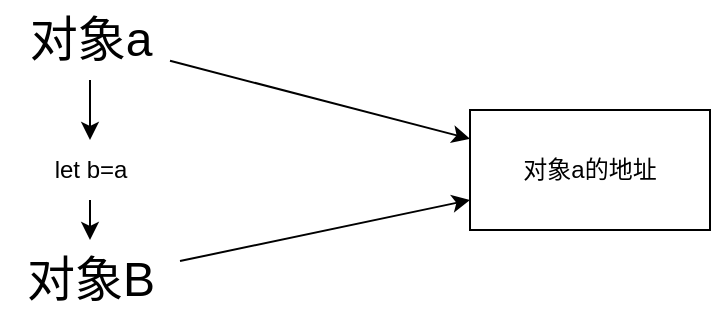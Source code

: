 <mxfile>
    <diagram id="weJuldcWnYw24Q5ZOn_9" name="第 1 页">
        <mxGraphModel dx="1355" dy="389" grid="1" gridSize="10" guides="1" tooltips="1" connect="1" arrows="1" fold="1" page="1" pageScale="1" pageWidth="827" pageHeight="1169" math="0" shadow="0">
            <root>
                <mxCell id="0"/>
                <mxCell id="1" parent="0"/>
                <mxCell id="9" value="" style="edgeStyle=none;html=1;" edge="1" parent="1" source="7" target="8">
                    <mxGeometry relative="1" as="geometry"/>
                </mxCell>
                <mxCell id="11" value="" style="edgeStyle=none;html=1;" edge="1" parent="1" source="12" target="10">
                    <mxGeometry relative="1" as="geometry"/>
                </mxCell>
                <mxCell id="7" value="&lt;font style=&quot;font-size: 24px;&quot;&gt;对象a&lt;/font&gt;" style="text;html=1;align=center;verticalAlign=middle;resizable=0;points=[];autosize=1;strokeColor=none;fillColor=none;" vertex="1" parent="1">
                    <mxGeometry x="140" y="70" width="80" height="40" as="geometry"/>
                </mxCell>
                <mxCell id="8" value="对象a的地址" style="whiteSpace=wrap;html=1;" vertex="1" parent="1">
                    <mxGeometry x="370" y="125" width="120" height="60" as="geometry"/>
                </mxCell>
                <mxCell id="15" value="" style="edgeStyle=none;html=1;entryX=0;entryY=0.75;entryDx=0;entryDy=0;" edge="1" parent="1" source="10" target="8">
                    <mxGeometry relative="1" as="geometry">
                        <mxPoint x="290" y="210" as="targetPoint"/>
                    </mxGeometry>
                </mxCell>
                <mxCell id="10" value="&lt;font style=&quot;font-size: 24px;&quot;&gt;对象B&lt;/font&gt;" style="text;html=1;align=center;verticalAlign=middle;resizable=0;points=[];autosize=1;strokeColor=none;fillColor=none;" vertex="1" parent="1">
                    <mxGeometry x="135" y="190" width="90" height="40" as="geometry"/>
                </mxCell>
                <mxCell id="13" value="" style="edgeStyle=none;html=1;" edge="1" parent="1" source="7" target="12">
                    <mxGeometry relative="1" as="geometry">
                        <mxPoint x="180" y="110" as="sourcePoint"/>
                        <mxPoint x="180" y="190" as="targetPoint"/>
                    </mxGeometry>
                </mxCell>
                <mxCell id="12" value="let b=a" style="text;html=1;align=center;verticalAlign=middle;resizable=0;points=[];autosize=1;strokeColor=none;fillColor=none;" vertex="1" parent="1">
                    <mxGeometry x="150" y="140" width="60" height="30" as="geometry"/>
                </mxCell>
            </root>
        </mxGraphModel>
    </diagram>
</mxfile>